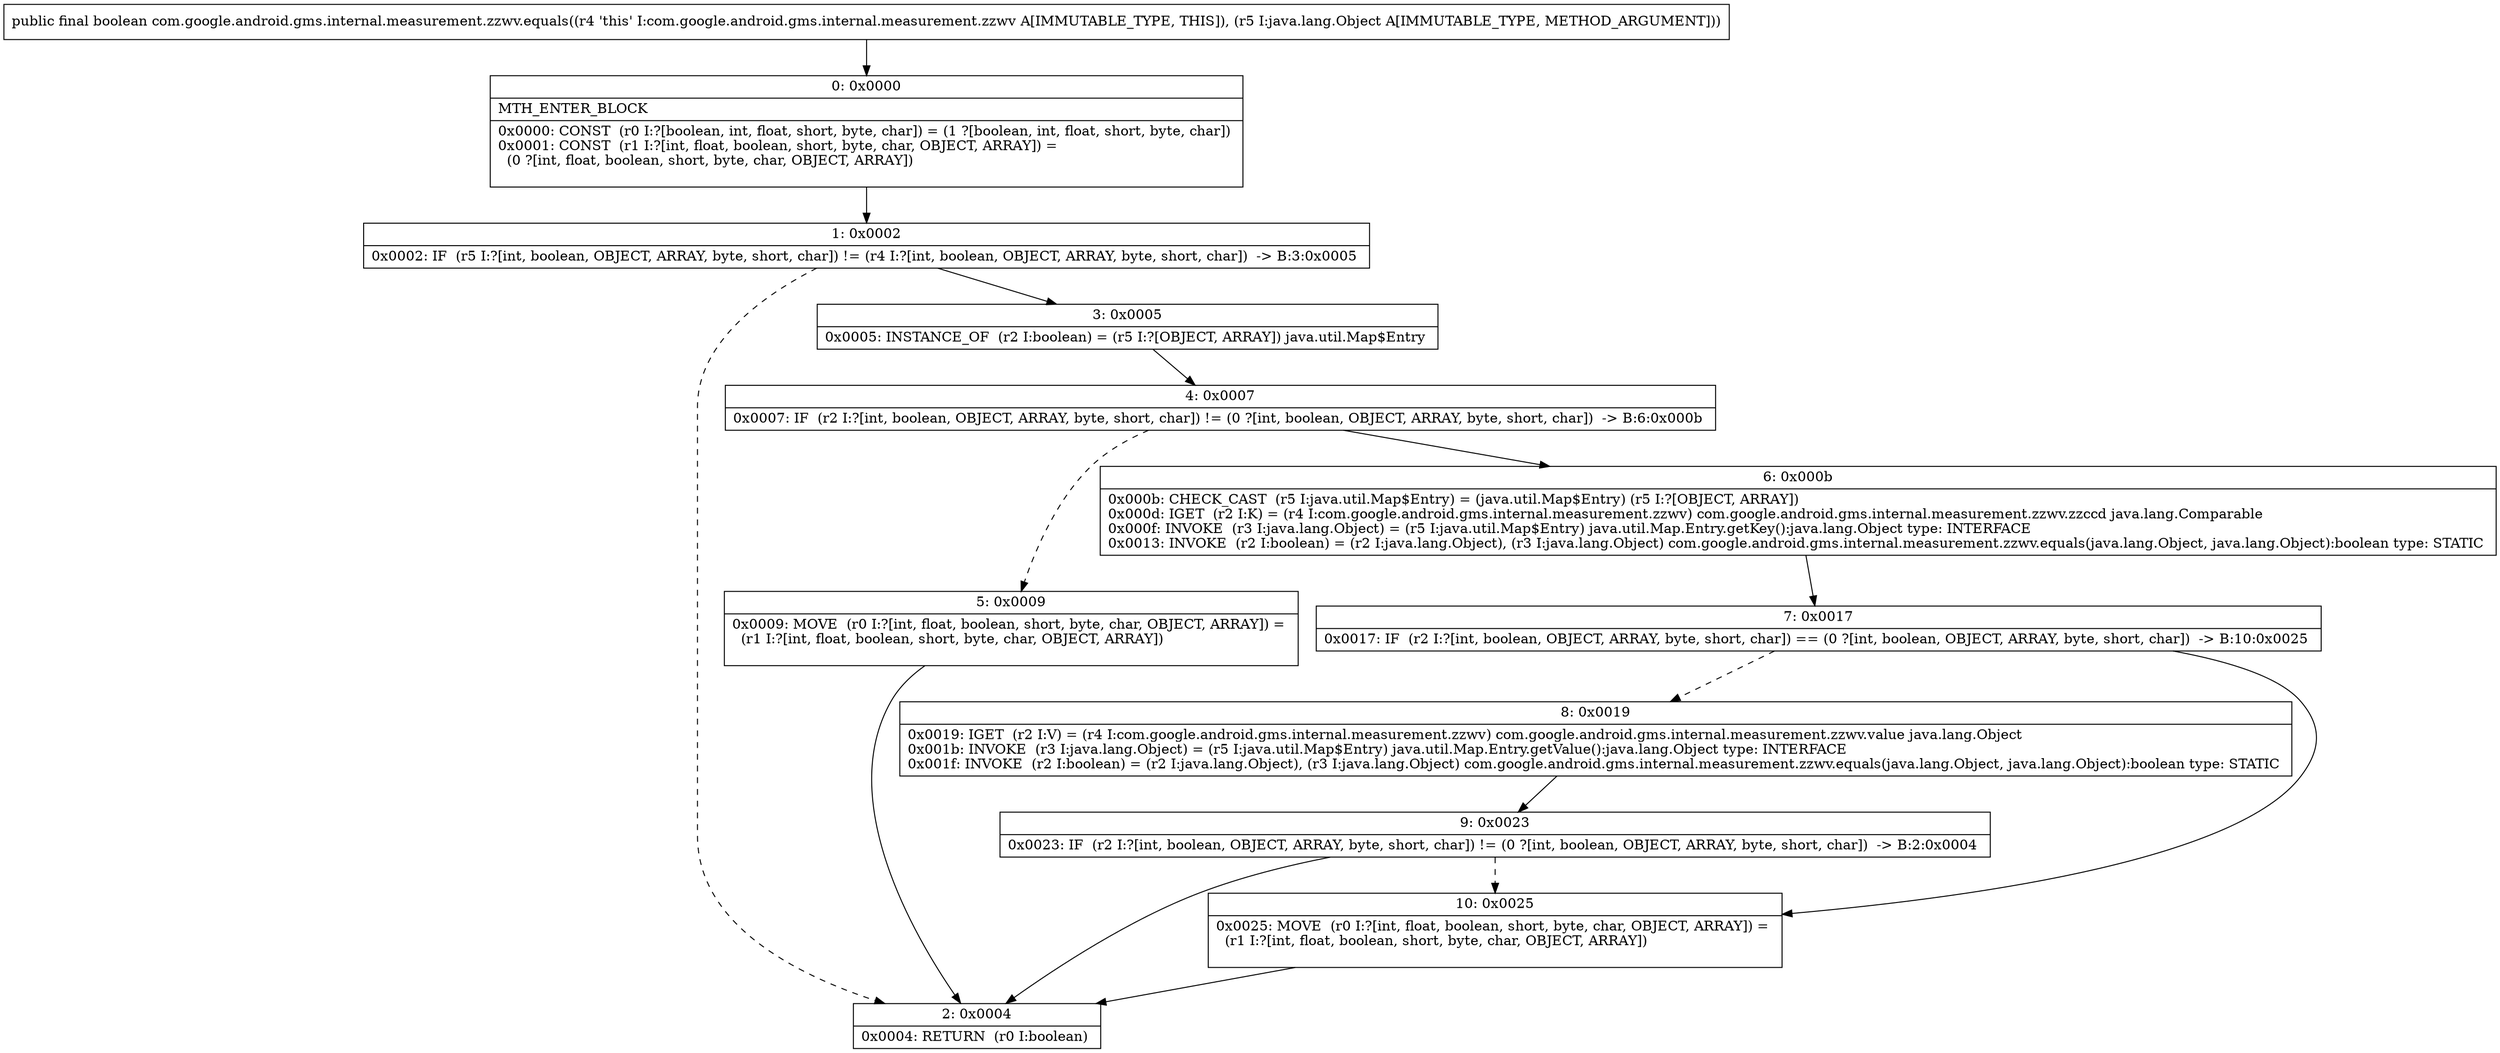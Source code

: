 digraph "CFG forcom.google.android.gms.internal.measurement.zzwv.equals(Ljava\/lang\/Object;)Z" {
Node_0 [shape=record,label="{0\:\ 0x0000|MTH_ENTER_BLOCK\l|0x0000: CONST  (r0 I:?[boolean, int, float, short, byte, char]) = (1 ?[boolean, int, float, short, byte, char]) \l0x0001: CONST  (r1 I:?[int, float, boolean, short, byte, char, OBJECT, ARRAY]) = \l  (0 ?[int, float, boolean, short, byte, char, OBJECT, ARRAY])\l \l}"];
Node_1 [shape=record,label="{1\:\ 0x0002|0x0002: IF  (r5 I:?[int, boolean, OBJECT, ARRAY, byte, short, char]) != (r4 I:?[int, boolean, OBJECT, ARRAY, byte, short, char])  \-\> B:3:0x0005 \l}"];
Node_2 [shape=record,label="{2\:\ 0x0004|0x0004: RETURN  (r0 I:boolean) \l}"];
Node_3 [shape=record,label="{3\:\ 0x0005|0x0005: INSTANCE_OF  (r2 I:boolean) = (r5 I:?[OBJECT, ARRAY]) java.util.Map$Entry \l}"];
Node_4 [shape=record,label="{4\:\ 0x0007|0x0007: IF  (r2 I:?[int, boolean, OBJECT, ARRAY, byte, short, char]) != (0 ?[int, boolean, OBJECT, ARRAY, byte, short, char])  \-\> B:6:0x000b \l}"];
Node_5 [shape=record,label="{5\:\ 0x0009|0x0009: MOVE  (r0 I:?[int, float, boolean, short, byte, char, OBJECT, ARRAY]) = \l  (r1 I:?[int, float, boolean, short, byte, char, OBJECT, ARRAY])\l \l}"];
Node_6 [shape=record,label="{6\:\ 0x000b|0x000b: CHECK_CAST  (r5 I:java.util.Map$Entry) = (java.util.Map$Entry) (r5 I:?[OBJECT, ARRAY]) \l0x000d: IGET  (r2 I:K) = (r4 I:com.google.android.gms.internal.measurement.zzwv) com.google.android.gms.internal.measurement.zzwv.zzccd java.lang.Comparable \l0x000f: INVOKE  (r3 I:java.lang.Object) = (r5 I:java.util.Map$Entry) java.util.Map.Entry.getKey():java.lang.Object type: INTERFACE \l0x0013: INVOKE  (r2 I:boolean) = (r2 I:java.lang.Object), (r3 I:java.lang.Object) com.google.android.gms.internal.measurement.zzwv.equals(java.lang.Object, java.lang.Object):boolean type: STATIC \l}"];
Node_7 [shape=record,label="{7\:\ 0x0017|0x0017: IF  (r2 I:?[int, boolean, OBJECT, ARRAY, byte, short, char]) == (0 ?[int, boolean, OBJECT, ARRAY, byte, short, char])  \-\> B:10:0x0025 \l}"];
Node_8 [shape=record,label="{8\:\ 0x0019|0x0019: IGET  (r2 I:V) = (r4 I:com.google.android.gms.internal.measurement.zzwv) com.google.android.gms.internal.measurement.zzwv.value java.lang.Object \l0x001b: INVOKE  (r3 I:java.lang.Object) = (r5 I:java.util.Map$Entry) java.util.Map.Entry.getValue():java.lang.Object type: INTERFACE \l0x001f: INVOKE  (r2 I:boolean) = (r2 I:java.lang.Object), (r3 I:java.lang.Object) com.google.android.gms.internal.measurement.zzwv.equals(java.lang.Object, java.lang.Object):boolean type: STATIC \l}"];
Node_9 [shape=record,label="{9\:\ 0x0023|0x0023: IF  (r2 I:?[int, boolean, OBJECT, ARRAY, byte, short, char]) != (0 ?[int, boolean, OBJECT, ARRAY, byte, short, char])  \-\> B:2:0x0004 \l}"];
Node_10 [shape=record,label="{10\:\ 0x0025|0x0025: MOVE  (r0 I:?[int, float, boolean, short, byte, char, OBJECT, ARRAY]) = \l  (r1 I:?[int, float, boolean, short, byte, char, OBJECT, ARRAY])\l \l}"];
MethodNode[shape=record,label="{public final boolean com.google.android.gms.internal.measurement.zzwv.equals((r4 'this' I:com.google.android.gms.internal.measurement.zzwv A[IMMUTABLE_TYPE, THIS]), (r5 I:java.lang.Object A[IMMUTABLE_TYPE, METHOD_ARGUMENT])) }"];
MethodNode -> Node_0;
Node_0 -> Node_1;
Node_1 -> Node_2[style=dashed];
Node_1 -> Node_3;
Node_3 -> Node_4;
Node_4 -> Node_5[style=dashed];
Node_4 -> Node_6;
Node_5 -> Node_2;
Node_6 -> Node_7;
Node_7 -> Node_8[style=dashed];
Node_7 -> Node_10;
Node_8 -> Node_9;
Node_9 -> Node_2;
Node_9 -> Node_10[style=dashed];
Node_10 -> Node_2;
}

